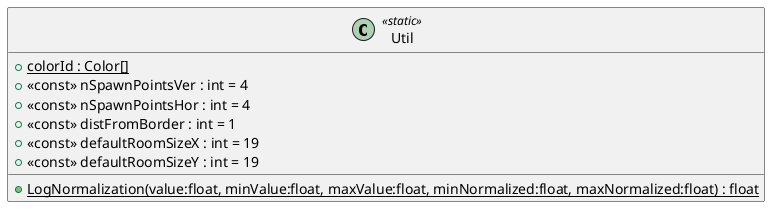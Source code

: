 @startuml
class Util <<static>> {
    + {static} colorId : Color[]
    + {static} LogNormalization(value:float, minValue:float, maxValue:float, minNormalized:float, maxNormalized:float) : float
    + <<const>> nSpawnPointsVer : int = 4
    + <<const>> nSpawnPointsHor : int = 4
    + <<const>> distFromBorder : int = 1
    + <<const>> defaultRoomSizeX : int = 19
    + <<const>> defaultRoomSizeY : int = 19
}
@enduml
